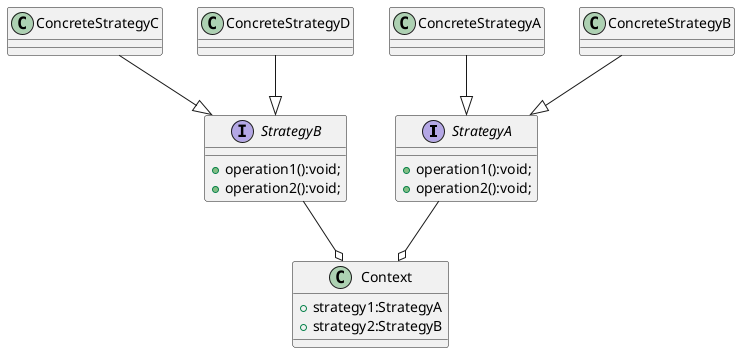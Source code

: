 @startuml

interface StrategyA{
    + operation1():void;
    + operation2():void;
}
interface StrategyB{
    + operation1():void;
    + operation2():void;
}

class Context{
    + strategy1:StrategyA
    + strategy2:StrategyB
}

class ConcreteStrategyA
class ConcreteStrategyB
class ConcreteStrategyC
class ConcreteStrategyD

ConcreteStrategyA --|> StrategyA
ConcreteStrategyB --|> StrategyA
ConcreteStrategyC --|> StrategyB
ConcreteStrategyD --|> StrategyB
StrategyA --o Context
StrategyB --o Context



@enduml